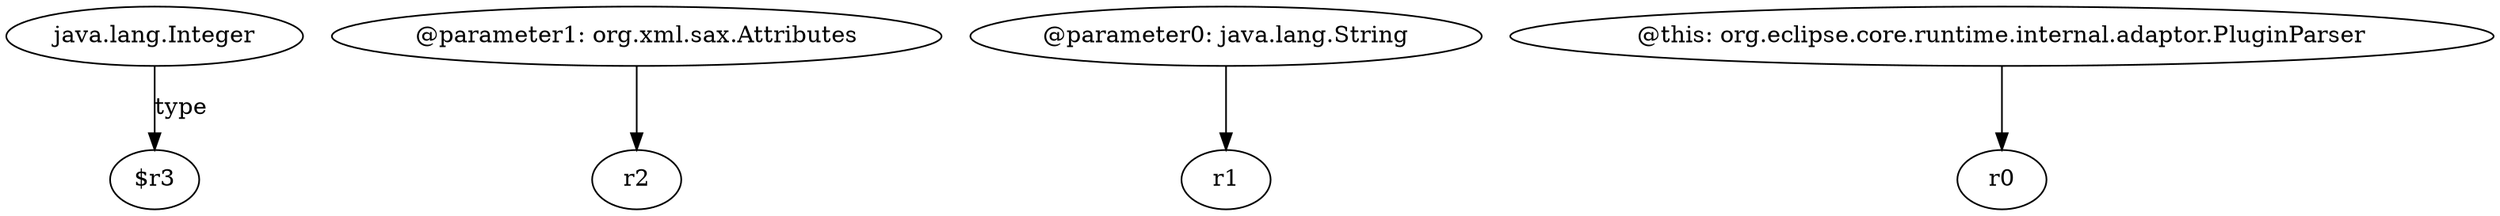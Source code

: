 digraph g {
0[label="java.lang.Integer"]
1[label="$r3"]
0->1[label="type"]
2[label="@parameter1: org.xml.sax.Attributes"]
3[label="r2"]
2->3[label=""]
4[label="@parameter0: java.lang.String"]
5[label="r1"]
4->5[label=""]
6[label="@this: org.eclipse.core.runtime.internal.adaptor.PluginParser"]
7[label="r0"]
6->7[label=""]
}